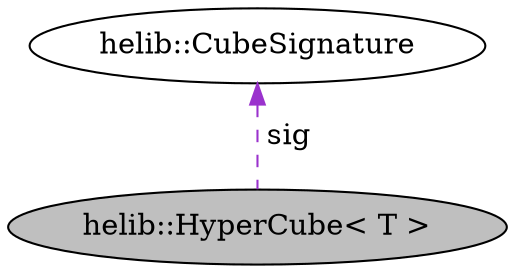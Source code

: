 digraph "helib::HyperCube&lt; T &gt;"
{
  N1 [label="helib::HyperCube\< T \>",color="black", fillcolor="grey75", style="filled", fontcolor="black"];
  N2 -> N1 [dir="back",color="darkorchid3",style="dashed",label=" sig" ];
  N2 [label="helib::CubeSignature",color="black", fillcolor="white", style="filled",tooltip="Holds a vector of dimensions for a hypercube and some additional data. "];
}
